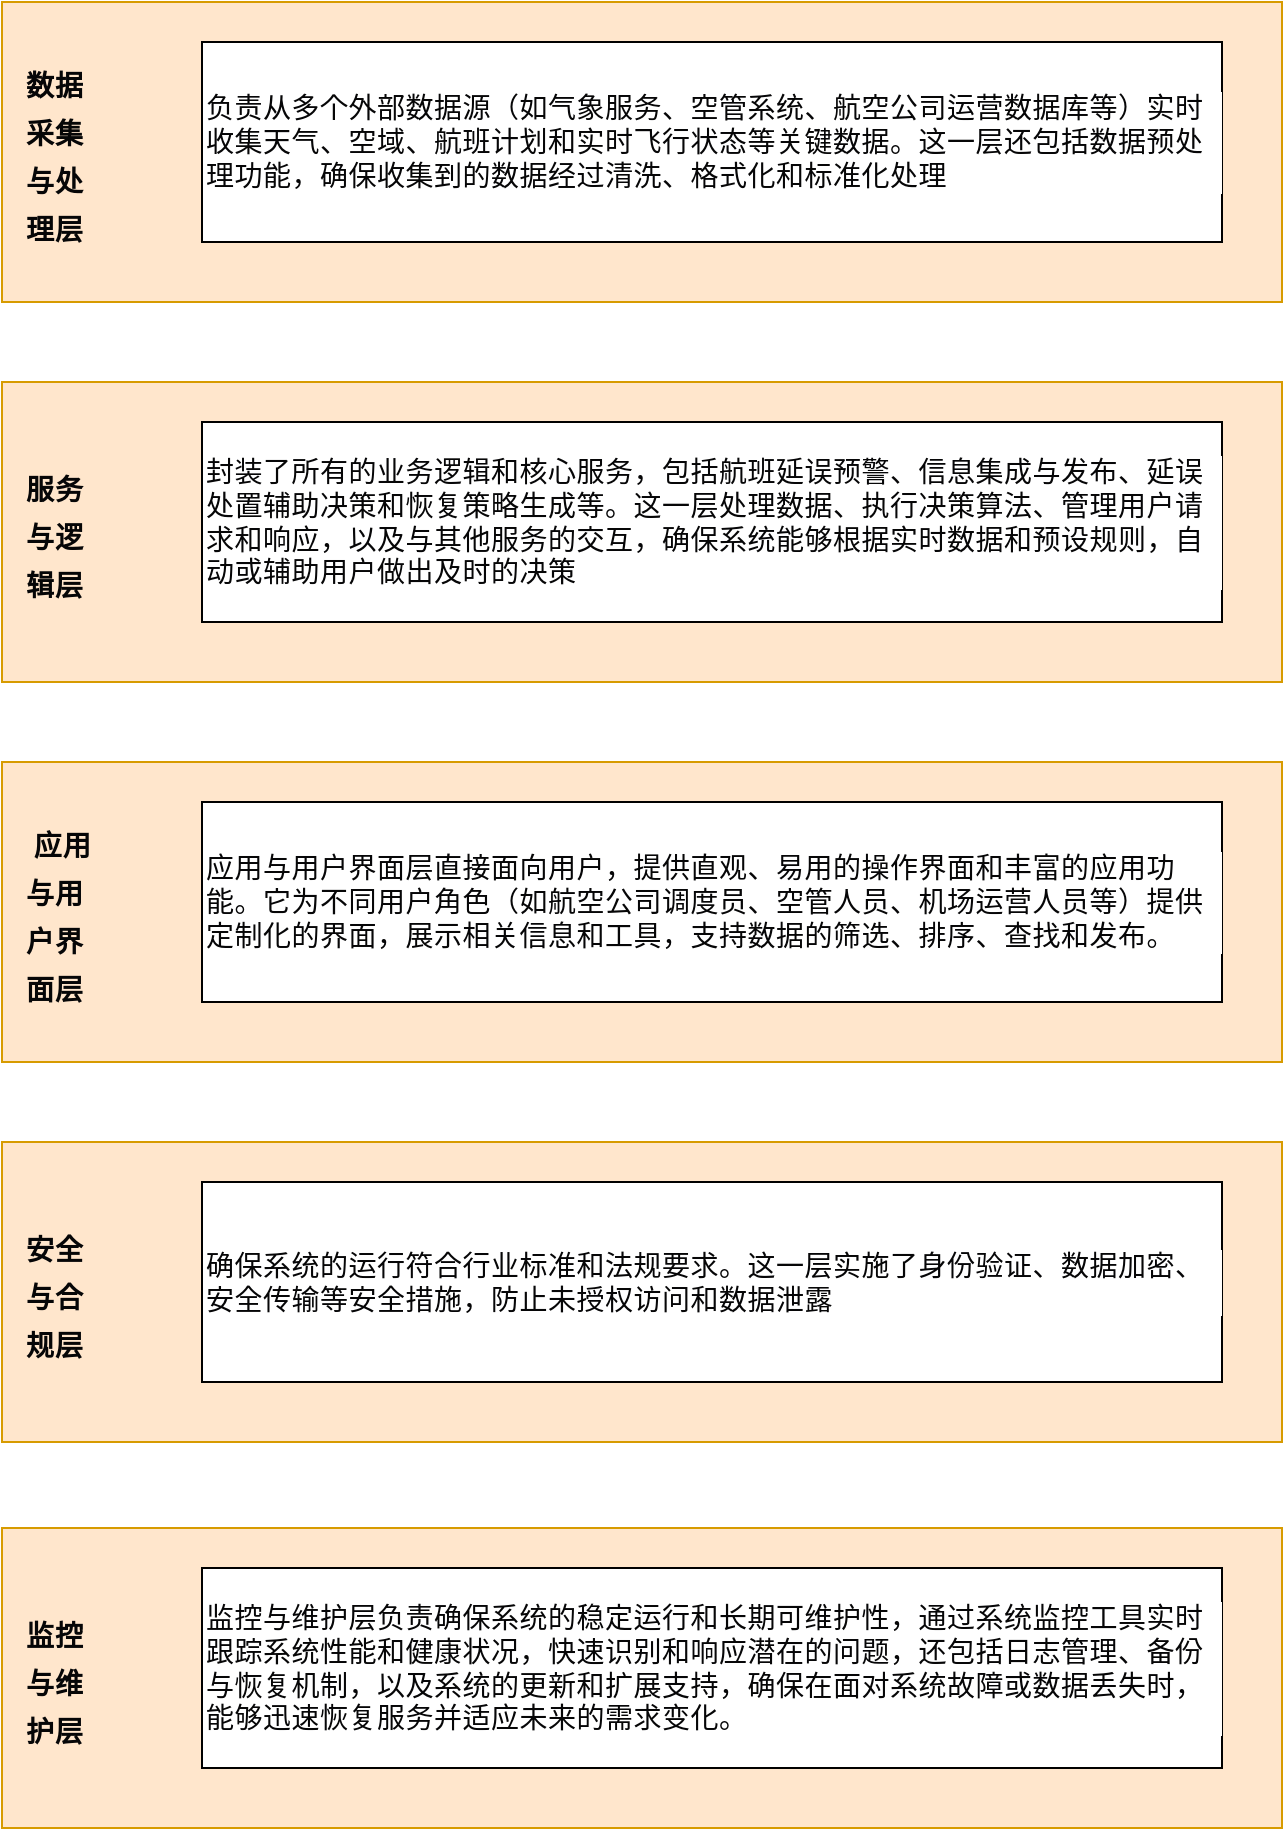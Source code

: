 <mxfile version="24.8.4">
  <diagram name="第 1 页" id="b2vOqKkzKqLCKJ7MbKT2">
    <mxGraphModel dx="2019" dy="1189" grid="1" gridSize="10" guides="1" tooltips="1" connect="1" arrows="1" fold="1" page="1" pageScale="1" pageWidth="827" pageHeight="1169" math="0" shadow="0">
      <root>
        <mxCell id="0" />
        <mxCell id="1" parent="0" />
        <mxCell id="TeaAvY8PEz7aDLMQ-qGn-1" value="" style="rounded=0;whiteSpace=wrap;html=1;fillColor=#ffe6cc;strokeColor=#d79b00;labelBackgroundColor=#ffe6cc;align=left;verticalAlign=middle;" vertex="1" parent="1">
          <mxGeometry x="110" y="160" width="640" height="150" as="geometry" />
        </mxCell>
        <mxCell id="TeaAvY8PEz7aDLMQ-qGn-2" value="&lt;span style=&quot;color: rgb(6, 6, 7); font-family: -apple-system, blinkmacsystemfont, &amp;quot;Helvetica Neue&amp;quot;, helvetica, &amp;quot;segoe ui&amp;quot;, arial, roboto, &amp;quot;PingFang SC&amp;quot;, miui, &amp;quot;Hiragino Sans GB&amp;quot;, &amp;quot;Microsoft Yahei&amp;quot;, sans-serif; font-size: 14px; letter-spacing: 0.25px; white-space-collapse: preserve;&quot;&gt;负责从多个外部数据源（如气象服务、空管系统、航空公司运营数据库等）实时收集天气、空域、航班计划和实时飞行状态等关键数据。这一层还包括数据预处理功能，确保收集到的数据经过清洗、格式化和标准化处理&lt;/span&gt;" style="rounded=0;whiteSpace=wrap;html=1;labelBackgroundColor=#FFFFFF;align=left;verticalAlign=middle;" vertex="1" parent="1">
          <mxGeometry x="210" y="180" width="510" height="100" as="geometry" />
        </mxCell>
        <mxCell id="TeaAvY8PEz7aDLMQ-qGn-3" value="&lt;h3 style=&quot;box-sizing: inherit; color: rgb(6, 6, 7); margin-bottom: 0px; font-size: 14px; line-height: 24px; margin-top: 1.14em; font-family: -apple-system, blinkmacsystemfont, &amp;quot;Helvetica Neue&amp;quot;, helvetica, &amp;quot;segoe ui&amp;quot;, arial, roboto, &amp;quot;PingFang SC&amp;quot;, miui, &amp;quot;Hiragino Sans GB&amp;quot;, &amp;quot;Microsoft Yahei&amp;quot;, sans-serif; letter-spacing: 0.5px;&quot;&gt;数据采集与处理层&lt;/h3&gt;" style="rounded=0;whiteSpace=wrap;html=1;strokeColor=none;fillColor=none;gradientColor=none;labelBackgroundColor=#ffe6cc;align=left;verticalAlign=middle;" vertex="1" parent="1">
          <mxGeometry x="120" y="175" width="40" height="110" as="geometry" />
        </mxCell>
        <mxCell id="TeaAvY8PEz7aDLMQ-qGn-5" value="" style="rounded=0;whiteSpace=wrap;html=1;fillColor=#ffe6cc;strokeColor=#d79b00;labelBackgroundColor=#ffe6cc;align=left;verticalAlign=middle;" vertex="1" parent="1">
          <mxGeometry x="110" y="350" width="640" height="150" as="geometry" />
        </mxCell>
        <mxCell id="TeaAvY8PEz7aDLMQ-qGn-6" value="&lt;span style=&quot;color: rgb(6, 6, 7); font-family: -apple-system, blinkmacsystemfont, &amp;quot;Helvetica Neue&amp;quot;, helvetica, &amp;quot;segoe ui&amp;quot;, arial, roboto, &amp;quot;PingFang SC&amp;quot;, miui, &amp;quot;Hiragino Sans GB&amp;quot;, &amp;quot;Microsoft Yahei&amp;quot;, sans-serif; font-size: 14px; letter-spacing: 0.25px; white-space-collapse: preserve;&quot;&gt;封装了所有的业务逻辑和核心服务，包括航班延误预警、信息集成与发布、延误处置辅助决策和恢复策略生成等。这一层处理数据、执行决策算法、管理用户请求和响应，以及与其他服务的交互，确保系统能够根据实时数据和预设规则，自动或辅助用户做出及时的决策&lt;/span&gt;" style="rounded=0;whiteSpace=wrap;html=1;labelBackgroundColor=#FFFFFF;align=left;verticalAlign=middle;" vertex="1" parent="1">
          <mxGeometry x="210" y="370" width="510" height="100" as="geometry" />
        </mxCell>
        <mxCell id="TeaAvY8PEz7aDLMQ-qGn-7" value="&lt;h3 style=&quot;box-sizing: inherit; color: rgb(6, 6, 7); margin-bottom: 0px; font-size: 14px; line-height: 24px; margin-top: 1.14em; font-family: -apple-system, blinkmacsystemfont, &amp;quot;Helvetica Neue&amp;quot;, helvetica, &amp;quot;segoe ui&amp;quot;, arial, roboto, &amp;quot;PingFang SC&amp;quot;, miui, &amp;quot;Hiragino Sans GB&amp;quot;, &amp;quot;Microsoft Yahei&amp;quot;, sans-serif; letter-spacing: 0.5px;&quot;&gt;服务与逻辑层&lt;/h3&gt;" style="rounded=0;whiteSpace=wrap;html=1;strokeColor=none;fillColor=none;gradientColor=none;labelBackgroundColor=#ffe6cc;align=left;verticalAlign=middle;" vertex="1" parent="1">
          <mxGeometry x="120" y="365" width="40" height="110" as="geometry" />
        </mxCell>
        <mxCell id="TeaAvY8PEz7aDLMQ-qGn-8" value="" style="rounded=0;whiteSpace=wrap;html=1;fillColor=#ffe6cc;strokeColor=#d79b00;labelBackgroundColor=#ffe6cc;align=left;verticalAlign=middle;" vertex="1" parent="1">
          <mxGeometry x="110" y="540" width="640" height="150" as="geometry" />
        </mxCell>
        <mxCell id="TeaAvY8PEz7aDLMQ-qGn-9" value="&lt;span style=&quot;color: rgb(6, 6, 7); font-family: -apple-system, blinkmacsystemfont, &amp;quot;Helvetica Neue&amp;quot;, helvetica, &amp;quot;segoe ui&amp;quot;, arial, roboto, &amp;quot;PingFang SC&amp;quot;, miui, &amp;quot;Hiragino Sans GB&amp;quot;, &amp;quot;Microsoft Yahei&amp;quot;, sans-serif; font-size: 14px; letter-spacing: 0.25px; white-space-collapse: preserve;&quot;&gt;应用与用户界面层直接面向用户，提供直观、易用的操作界面和丰富的应用功能。它为不同用户角色（如航空公司调度员、空管人员、机场运营人员等）提供定制化的界面，展示相关信息和工具，支持数据的筛选、排序、查找和发布。&lt;/span&gt;" style="rounded=0;whiteSpace=wrap;html=1;labelBackgroundColor=#FFFFFF;align=left;verticalAlign=middle;" vertex="1" parent="1">
          <mxGeometry x="210" y="560" width="510" height="100" as="geometry" />
        </mxCell>
        <mxCell id="TeaAvY8PEz7aDLMQ-qGn-10" value="&lt;h3 style=&quot;box-sizing: inherit; color: rgb(6, 6, 7); margin-bottom: 0px; font-size: 14px; line-height: 24px; margin-top: 1.14em; font-family: -apple-system, blinkmacsystemfont, &amp;quot;Helvetica Neue&amp;quot;, helvetica, &amp;quot;segoe ui&amp;quot;, arial, roboto, &amp;quot;PingFang SC&amp;quot;, miui, &amp;quot;Hiragino Sans GB&amp;quot;, &amp;quot;Microsoft Yahei&amp;quot;, sans-serif; letter-spacing: 0.5px;&quot;&gt;&amp;nbsp;应用与用户界面层&lt;/h3&gt;" style="rounded=0;whiteSpace=wrap;html=1;strokeColor=none;fillColor=none;gradientColor=none;labelBackgroundColor=#ffe6cc;align=left;verticalAlign=middle;" vertex="1" parent="1">
          <mxGeometry x="120" y="555" width="40" height="110" as="geometry" />
        </mxCell>
        <mxCell id="TeaAvY8PEz7aDLMQ-qGn-11" value="" style="rounded=0;whiteSpace=wrap;html=1;fillColor=#ffe6cc;strokeColor=#d79b00;labelBackgroundColor=#ffe6cc;align=left;verticalAlign=middle;" vertex="1" parent="1">
          <mxGeometry x="110" y="730" width="640" height="150" as="geometry" />
        </mxCell>
        <mxCell id="TeaAvY8PEz7aDLMQ-qGn-12" value="&lt;span style=&quot;color: rgb(6, 6, 7); font-family: -apple-system, blinkmacsystemfont, &amp;quot;Helvetica Neue&amp;quot;, helvetica, &amp;quot;segoe ui&amp;quot;, arial, roboto, &amp;quot;PingFang SC&amp;quot;, miui, &amp;quot;Hiragino Sans GB&amp;quot;, &amp;quot;Microsoft Yahei&amp;quot;, sans-serif; font-size: 14px; letter-spacing: 0.25px; white-space-collapse: preserve;&quot;&gt;确保系统的运行符合行业标准和法规要求。这一层实施了身份验证、数据加密、安全传输等安全措施，防止未授权访问和数据泄露&lt;/span&gt;" style="rounded=0;whiteSpace=wrap;html=1;labelBackgroundColor=#FFFFFF;align=left;verticalAlign=middle;" vertex="1" parent="1">
          <mxGeometry x="210" y="750" width="510" height="100" as="geometry" />
        </mxCell>
        <mxCell id="TeaAvY8PEz7aDLMQ-qGn-13" value="&lt;h3 style=&quot;box-sizing: inherit; color: rgb(6, 6, 7); margin-bottom: 0px; font-size: 14px; line-height: 24px; margin-top: 1.14em; font-family: -apple-system, blinkmacsystemfont, &amp;quot;Helvetica Neue&amp;quot;, helvetica, &amp;quot;segoe ui&amp;quot;, arial, roboto, &amp;quot;PingFang SC&amp;quot;, miui, &amp;quot;Hiragino Sans GB&amp;quot;, &amp;quot;Microsoft Yahei&amp;quot;, sans-serif; letter-spacing: 0.5px;&quot;&gt;安全与合规层&lt;/h3&gt;" style="rounded=0;whiteSpace=wrap;html=1;strokeColor=none;fillColor=none;gradientColor=none;labelBackgroundColor=#ffe6cc;align=left;verticalAlign=middle;" vertex="1" parent="1">
          <mxGeometry x="120" y="745" width="40" height="110" as="geometry" />
        </mxCell>
        <mxCell id="TeaAvY8PEz7aDLMQ-qGn-14" value="" style="rounded=0;whiteSpace=wrap;html=1;fillColor=#ffe6cc;strokeColor=#d79b00;labelBackgroundColor=#ffe6cc;align=left;verticalAlign=middle;" vertex="1" parent="1">
          <mxGeometry x="110" y="923" width="640" height="150" as="geometry" />
        </mxCell>
        <mxCell id="TeaAvY8PEz7aDLMQ-qGn-15" value="&lt;span style=&quot;color: rgb(6, 6, 7); font-family: -apple-system, blinkmacsystemfont, &amp;quot;Helvetica Neue&amp;quot;, helvetica, &amp;quot;segoe ui&amp;quot;, arial, roboto, &amp;quot;PingFang SC&amp;quot;, miui, &amp;quot;Hiragino Sans GB&amp;quot;, &amp;quot;Microsoft Yahei&amp;quot;, sans-serif; font-size: 14px; letter-spacing: 0.25px; white-space-collapse: preserve;&quot;&gt;监控与维护层负责确保系统的稳定运行和长期可维护性，通过系统监控工具实时跟踪系统性能和健康状况，快速识别和响应潜在的问题，还包括日志管理、备份与恢复机制，以及系统的更新和扩展支持，确保在面对系统故障或数据丢失时，能够迅速恢复服务并适应未来的需求变化。&lt;/span&gt;" style="rounded=0;whiteSpace=wrap;html=1;labelBackgroundColor=#FFFFFF;align=left;verticalAlign=middle;" vertex="1" parent="1">
          <mxGeometry x="210" y="943" width="510" height="100" as="geometry" />
        </mxCell>
        <mxCell id="TeaAvY8PEz7aDLMQ-qGn-16" value="&lt;h3 style=&quot;box-sizing: inherit; color: rgb(6, 6, 7); margin-bottom: 0px; font-size: 14px; line-height: 24px; margin-top: 1.14em; font-family: -apple-system, blinkmacsystemfont, &amp;quot;Helvetica Neue&amp;quot;, helvetica, &amp;quot;segoe ui&amp;quot;, arial, roboto, &amp;quot;PingFang SC&amp;quot;, miui, &amp;quot;Hiragino Sans GB&amp;quot;, &amp;quot;Microsoft Yahei&amp;quot;, sans-serif; letter-spacing: 0.5px;&quot;&gt;监控与维护层&lt;/h3&gt;" style="rounded=0;whiteSpace=wrap;html=1;strokeColor=none;fillColor=none;gradientColor=none;labelBackgroundColor=#ffe6cc;align=left;verticalAlign=middle;" vertex="1" parent="1">
          <mxGeometry x="120" y="938" width="40" height="110" as="geometry" />
        </mxCell>
      </root>
    </mxGraphModel>
  </diagram>
</mxfile>
